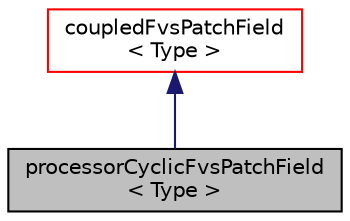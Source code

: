 digraph "processorCyclicFvsPatchField&lt; Type &gt;"
{
  bgcolor="transparent";
  edge [fontname="Helvetica",fontsize="10",labelfontname="Helvetica",labelfontsize="10"];
  node [fontname="Helvetica",fontsize="10",shape=record];
  Node10 [label="processorCyclicFvsPatchField\l\< Type \>",height=0.2,width=0.4,color="black", fillcolor="grey75", style="filled", fontcolor="black"];
  Node11 -> Node10 [dir="back",color="midnightblue",fontsize="10",style="solid",fontname="Helvetica"];
  Node11 [label="coupledFvsPatchField\l\< Type \>",height=0.2,width=0.4,color="red",URL="$a23185.html",tooltip="Foam::coupledFvsPatchField. "];
}
